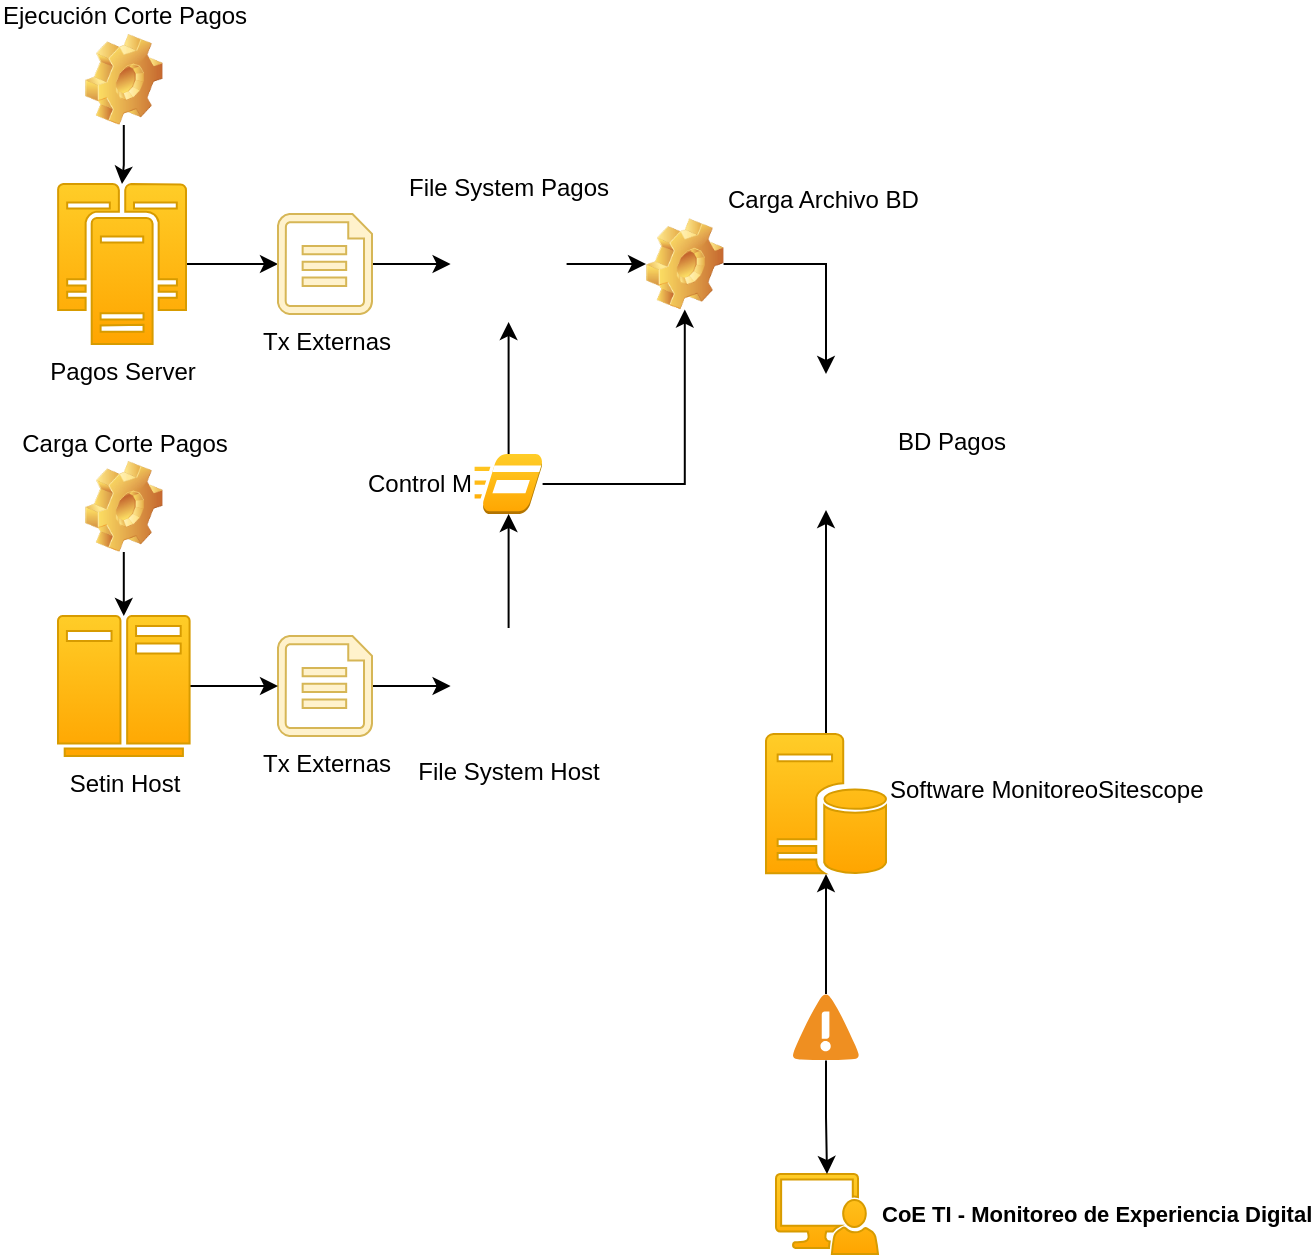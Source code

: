 <mxfile version="14.3.0" type="github">
  <diagram id="AEH41FLwmYGm3HT7lsEY" name="Page-1">
    <mxGraphModel dx="1329" dy="801" grid="1" gridSize="10" guides="1" tooltips="1" connect="1" arrows="1" fold="1" page="1" pageScale="1" pageWidth="827" pageHeight="1169" math="0" shadow="0">
      <root>
        <mxCell id="0" />
        <mxCell id="1" parent="0" />
        <mxCell id="b-mmRj7KoS4KCfBYW3QP-44" value="" style="edgeStyle=orthogonalEdgeStyle;rounded=0;orthogonalLoop=1;jettySize=auto;html=1;fontColor=#000000;" edge="1" parent="1" source="b-mmRj7KoS4KCfBYW3QP-2" target="b-mmRj7KoS4KCfBYW3QP-5">
          <mxGeometry relative="1" as="geometry" />
        </mxCell>
        <mxCell id="b-mmRj7KoS4KCfBYW3QP-2" value="Pagos Server" style="aspect=fixed;pointerEvents=1;shadow=0;dashed=0;html=1;strokeColor=#d79b00;labelPosition=center;verticalLabelPosition=bottom;verticalAlign=top;align=center;fillColor=#ffcd28;shape=mxgraph.mscae.enterprise.cluster_server;gradientColor=#ffa500;" vertex="1" parent="1">
          <mxGeometry x="100" y="105" width="64" height="80" as="geometry" />
        </mxCell>
        <mxCell id="b-mmRj7KoS4KCfBYW3QP-28" value="" style="edgeStyle=orthogonalEdgeStyle;rounded=0;orthogonalLoop=1;jettySize=auto;html=1;" edge="1" parent="1" source="b-mmRj7KoS4KCfBYW3QP-4" target="b-mmRj7KoS4KCfBYW3QP-10">
          <mxGeometry relative="1" as="geometry" />
        </mxCell>
        <mxCell id="b-mmRj7KoS4KCfBYW3QP-4" value="Tx Externas" style="aspect=fixed;pointerEvents=1;shadow=0;dashed=0;html=1;strokeColor=#d6b656;labelPosition=center;verticalLabelPosition=bottom;verticalAlign=top;align=center;fillColor=#fff2cc;shape=mxgraph.azure.file;" vertex="1" parent="1">
          <mxGeometry x="210" y="331" width="47" height="50" as="geometry" />
        </mxCell>
        <mxCell id="b-mmRj7KoS4KCfBYW3QP-25" value="" style="edgeStyle=orthogonalEdgeStyle;rounded=0;orthogonalLoop=1;jettySize=auto;html=1;" edge="1" parent="1" source="b-mmRj7KoS4KCfBYW3QP-5" target="b-mmRj7KoS4KCfBYW3QP-7">
          <mxGeometry relative="1" as="geometry" />
        </mxCell>
        <mxCell id="b-mmRj7KoS4KCfBYW3QP-5" value="Tx Externas" style="aspect=fixed;pointerEvents=1;shadow=0;dashed=0;html=1;strokeColor=#d6b656;labelPosition=center;verticalLabelPosition=bottom;verticalAlign=top;align=center;fillColor=#fff2cc;shape=mxgraph.azure.file;" vertex="1" parent="1">
          <mxGeometry x="210.0" y="120" width="47" height="50" as="geometry" />
        </mxCell>
        <mxCell id="b-mmRj7KoS4KCfBYW3QP-33" value="" style="edgeStyle=orthogonalEdgeStyle;rounded=0;orthogonalLoop=1;jettySize=auto;html=1;" edge="1" parent="1" source="b-mmRj7KoS4KCfBYW3QP-7" target="b-mmRj7KoS4KCfBYW3QP-32">
          <mxGeometry relative="1" as="geometry" />
        </mxCell>
        <mxCell id="b-mmRj7KoS4KCfBYW3QP-7" value="File System Pagos" style="shape=image;html=1;verticalAlign=bottom;verticalLabelPosition=top;labelBackgroundColor=#ffffff;imageAspect=0;aspect=fixed;image=https://cdn1.iconfinder.com/data/icons/fs-icons-ubuntu-by-franksouza-dark/128/system-file-manager.png;labelPosition=center;align=center;" vertex="1" parent="1">
          <mxGeometry x="296.3" y="116" width="58" height="58" as="geometry" />
        </mxCell>
        <mxCell id="b-mmRj7KoS4KCfBYW3QP-40" value="" style="edgeStyle=orthogonalEdgeStyle;rounded=0;orthogonalLoop=1;jettySize=auto;html=1;" edge="1" parent="1" source="b-mmRj7KoS4KCfBYW3QP-10" target="b-mmRj7KoS4KCfBYW3QP-36">
          <mxGeometry relative="1" as="geometry" />
        </mxCell>
        <mxCell id="b-mmRj7KoS4KCfBYW3QP-10" value="File System Host" style="shape=image;html=1;verticalAlign=top;verticalLabelPosition=bottom;labelBackgroundColor=#ffffff;imageAspect=0;aspect=fixed;image=https://cdn1.iconfinder.com/data/icons/fs-icons-ubuntu-by-franksouza-dark/128/system-file-manager.png" vertex="1" parent="1">
          <mxGeometry x="296.3" y="327" width="58" height="58" as="geometry" />
        </mxCell>
        <mxCell id="b-mmRj7KoS4KCfBYW3QP-43" value="" style="edgeStyle=orthogonalEdgeStyle;rounded=0;orthogonalLoop=1;jettySize=auto;html=1;fontColor=#000000;" edge="1" parent="1" source="b-mmRj7KoS4KCfBYW3QP-16" target="b-mmRj7KoS4KCfBYW3QP-4">
          <mxGeometry relative="1" as="geometry" />
        </mxCell>
        <mxCell id="b-mmRj7KoS4KCfBYW3QP-16" value="Setin Host" style="pointerEvents=1;shadow=0;dashed=0;html=1;strokeColor=#d79b00;fillColor=#ffcd28;labelPosition=center;verticalLabelPosition=bottom;verticalAlign=top;outlineConnect=0;align=center;shape=mxgraph.office.servers.mainframe_host;gradientColor=#ffa500;" vertex="1" parent="1">
          <mxGeometry x="100" y="321" width="65.8" height="70" as="geometry" />
        </mxCell>
        <mxCell id="b-mmRj7KoS4KCfBYW3QP-19" value="BD Pagos" style="shape=image;html=1;verticalAlign=middle;verticalLabelPosition=middle;labelBackgroundColor=#ffffff;imageAspect=0;aspect=fixed;image=https://cdn0.iconfinder.com/data/icons/vibrant/48/Database_48x48.png;labelPosition=right;align=left;" vertex="1" parent="1">
          <mxGeometry x="450" y="200" width="68" height="68" as="geometry" />
        </mxCell>
        <mxCell id="b-mmRj7KoS4KCfBYW3QP-34" style="edgeStyle=orthogonalEdgeStyle;rounded=0;orthogonalLoop=1;jettySize=auto;html=1;" edge="1" parent="1" source="b-mmRj7KoS4KCfBYW3QP-32" target="b-mmRj7KoS4KCfBYW3QP-19">
          <mxGeometry relative="1" as="geometry" />
        </mxCell>
        <mxCell id="b-mmRj7KoS4KCfBYW3QP-32" value="Carga Archivo BD" style="shape=image;html=1;verticalLabelPosition=top;verticalAlign=bottom;imageAspect=1;aspect=fixed;image=img/clipart/Gear_128x128.png;labelPosition=right;align=left;" vertex="1" parent="1">
          <mxGeometry x="394" y="122.25" width="38.78" height="45.5" as="geometry" />
        </mxCell>
        <mxCell id="b-mmRj7KoS4KCfBYW3QP-41" value="" style="edgeStyle=orthogonalEdgeStyle;rounded=0;orthogonalLoop=1;jettySize=auto;html=1;fontColor=#000000;" edge="1" parent="1" source="b-mmRj7KoS4KCfBYW3QP-36" target="b-mmRj7KoS4KCfBYW3QP-7">
          <mxGeometry relative="1" as="geometry" />
        </mxCell>
        <mxCell id="b-mmRj7KoS4KCfBYW3QP-42" style="edgeStyle=orthogonalEdgeStyle;rounded=0;orthogonalLoop=1;jettySize=auto;html=1;entryX=0.5;entryY=1;entryDx=0;entryDy=0;fontColor=#000000;" edge="1" parent="1" source="b-mmRj7KoS4KCfBYW3QP-36" target="b-mmRj7KoS4KCfBYW3QP-32">
          <mxGeometry relative="1" as="geometry" />
        </mxCell>
        <mxCell id="b-mmRj7KoS4KCfBYW3QP-36" value="Control M" style="outlineConnect=0;dashed=0;verticalLabelPosition=middle;verticalAlign=middle;align=right;shape=mxgraph.aws3.run_command;fillColor=#ffcd28;gradientColor=#ffa500;strokeColor=#d79b00;html=1;labelBorderColor=none;labelBackgroundColor=none;labelPosition=left;" vertex="1" parent="1">
          <mxGeometry x="308.3" y="240" width="34" height="30" as="geometry" />
        </mxCell>
        <mxCell id="b-mmRj7KoS4KCfBYW3QP-45" value="&lt;h1 class=&quot;_3aiN_ _3ge2w _2OGrd _3v9gP css-336&quot; title=&quot;CoE TI - Monitoreo de Experiencia Digital&quot; style=&quot;font-size: 11px;&quot;&gt;CoE TI - Monitoreo de Experiencia Digital&lt;/h1&gt;" style="pointerEvents=1;shadow=0;dashed=0;html=1;strokeColor=#d79b00;labelPosition=right;verticalLabelPosition=middle;verticalAlign=middle;align=left;fillColor=#ffcd28;shape=mxgraph.mscae.system_center.admin_console;labelBackgroundColor=none;gradientColor=#ffa500;fontSize=11;" vertex="1" parent="1">
          <mxGeometry x="459" y="600" width="51" height="40" as="geometry" />
        </mxCell>
        <mxCell id="b-mmRj7KoS4KCfBYW3QP-49" style="edgeStyle=orthogonalEdgeStyle;rounded=0;orthogonalLoop=1;jettySize=auto;html=1;fontColor=#000000;" edge="1" parent="1" source="b-mmRj7KoS4KCfBYW3QP-46" target="b-mmRj7KoS4KCfBYW3QP-19">
          <mxGeometry relative="1" as="geometry" />
        </mxCell>
        <mxCell id="b-mmRj7KoS4KCfBYW3QP-46" value="&lt;div&gt;Software MonitoreoSitescope&lt;/div&gt;&lt;div&gt;&lt;br&gt;&lt;/div&gt;" style="pointerEvents=1;shadow=0;dashed=0;html=1;strokeColor=#d79b00;labelPosition=right;verticalLabelPosition=middle;verticalAlign=middle;align=left;fillColor=#ffcd28;shape=mxgraph.mscae.enterprise.database_server;labelBackgroundColor=none;gradientColor=#ffa500;" vertex="1" parent="1">
          <mxGeometry x="454" y="380" width="60" height="70" as="geometry" />
        </mxCell>
        <mxCell id="b-mmRj7KoS4KCfBYW3QP-51" value="" style="edgeStyle=orthogonalEdgeStyle;rounded=0;orthogonalLoop=1;jettySize=auto;html=1;fontColor=#000000;" edge="1" parent="1" source="b-mmRj7KoS4KCfBYW3QP-50" target="b-mmRj7KoS4KCfBYW3QP-46">
          <mxGeometry relative="1" as="geometry" />
        </mxCell>
        <mxCell id="b-mmRj7KoS4KCfBYW3QP-52" value="" style="edgeStyle=orthogonalEdgeStyle;rounded=0;orthogonalLoop=1;jettySize=auto;html=1;fontColor=#000000;" edge="1" parent="1" source="b-mmRj7KoS4KCfBYW3QP-50" target="b-mmRj7KoS4KCfBYW3QP-45">
          <mxGeometry relative="1" as="geometry" />
        </mxCell>
        <mxCell id="b-mmRj7KoS4KCfBYW3QP-50" value="" style="shadow=0;dashed=0;html=1;strokeColor=none;fillColor=#4495D1;labelPosition=center;verticalLabelPosition=bottom;verticalAlign=top;align=center;outlineConnect=0;shape=mxgraph.veeam.2d.alert;labelBackgroundColor=none;fontColor=#000000;" vertex="1" parent="1">
          <mxGeometry x="467.4" y="510" width="33.2" height="33.2" as="geometry" />
        </mxCell>
        <mxCell id="b-mmRj7KoS4KCfBYW3QP-55" value="" style="edgeStyle=orthogonalEdgeStyle;rounded=0;orthogonalLoop=1;jettySize=auto;html=1;fontSize=11;fontColor=#000000;" edge="1" parent="1" source="b-mmRj7KoS4KCfBYW3QP-54" target="b-mmRj7KoS4KCfBYW3QP-2">
          <mxGeometry relative="1" as="geometry" />
        </mxCell>
        <mxCell id="b-mmRj7KoS4KCfBYW3QP-54" value="Ejecución Corte Pagos" style="shape=image;html=1;verticalLabelPosition=top;verticalAlign=bottom;imageAspect=1;aspect=fixed;image=img/clipart/Gear_128x128.png;labelPosition=center;align=center;" vertex="1" parent="1">
          <mxGeometry x="113.51" y="30" width="38.78" height="45.5" as="geometry" />
        </mxCell>
        <mxCell id="b-mmRj7KoS4KCfBYW3QP-57" value="" style="edgeStyle=orthogonalEdgeStyle;rounded=0;orthogonalLoop=1;jettySize=auto;html=1;fontSize=11;fontColor=#000000;" edge="1" parent="1" source="b-mmRj7KoS4KCfBYW3QP-56" target="b-mmRj7KoS4KCfBYW3QP-16">
          <mxGeometry relative="1" as="geometry" />
        </mxCell>
        <mxCell id="b-mmRj7KoS4KCfBYW3QP-56" value="Carga Corte Pagos" style="shape=image;html=1;verticalLabelPosition=top;verticalAlign=bottom;imageAspect=1;aspect=fixed;image=img/clipart/Gear_128x128.png;labelPosition=center;align=center;" vertex="1" parent="1">
          <mxGeometry x="113.51" y="243.5" width="38.78" height="45.5" as="geometry" />
        </mxCell>
      </root>
    </mxGraphModel>
  </diagram>
</mxfile>
